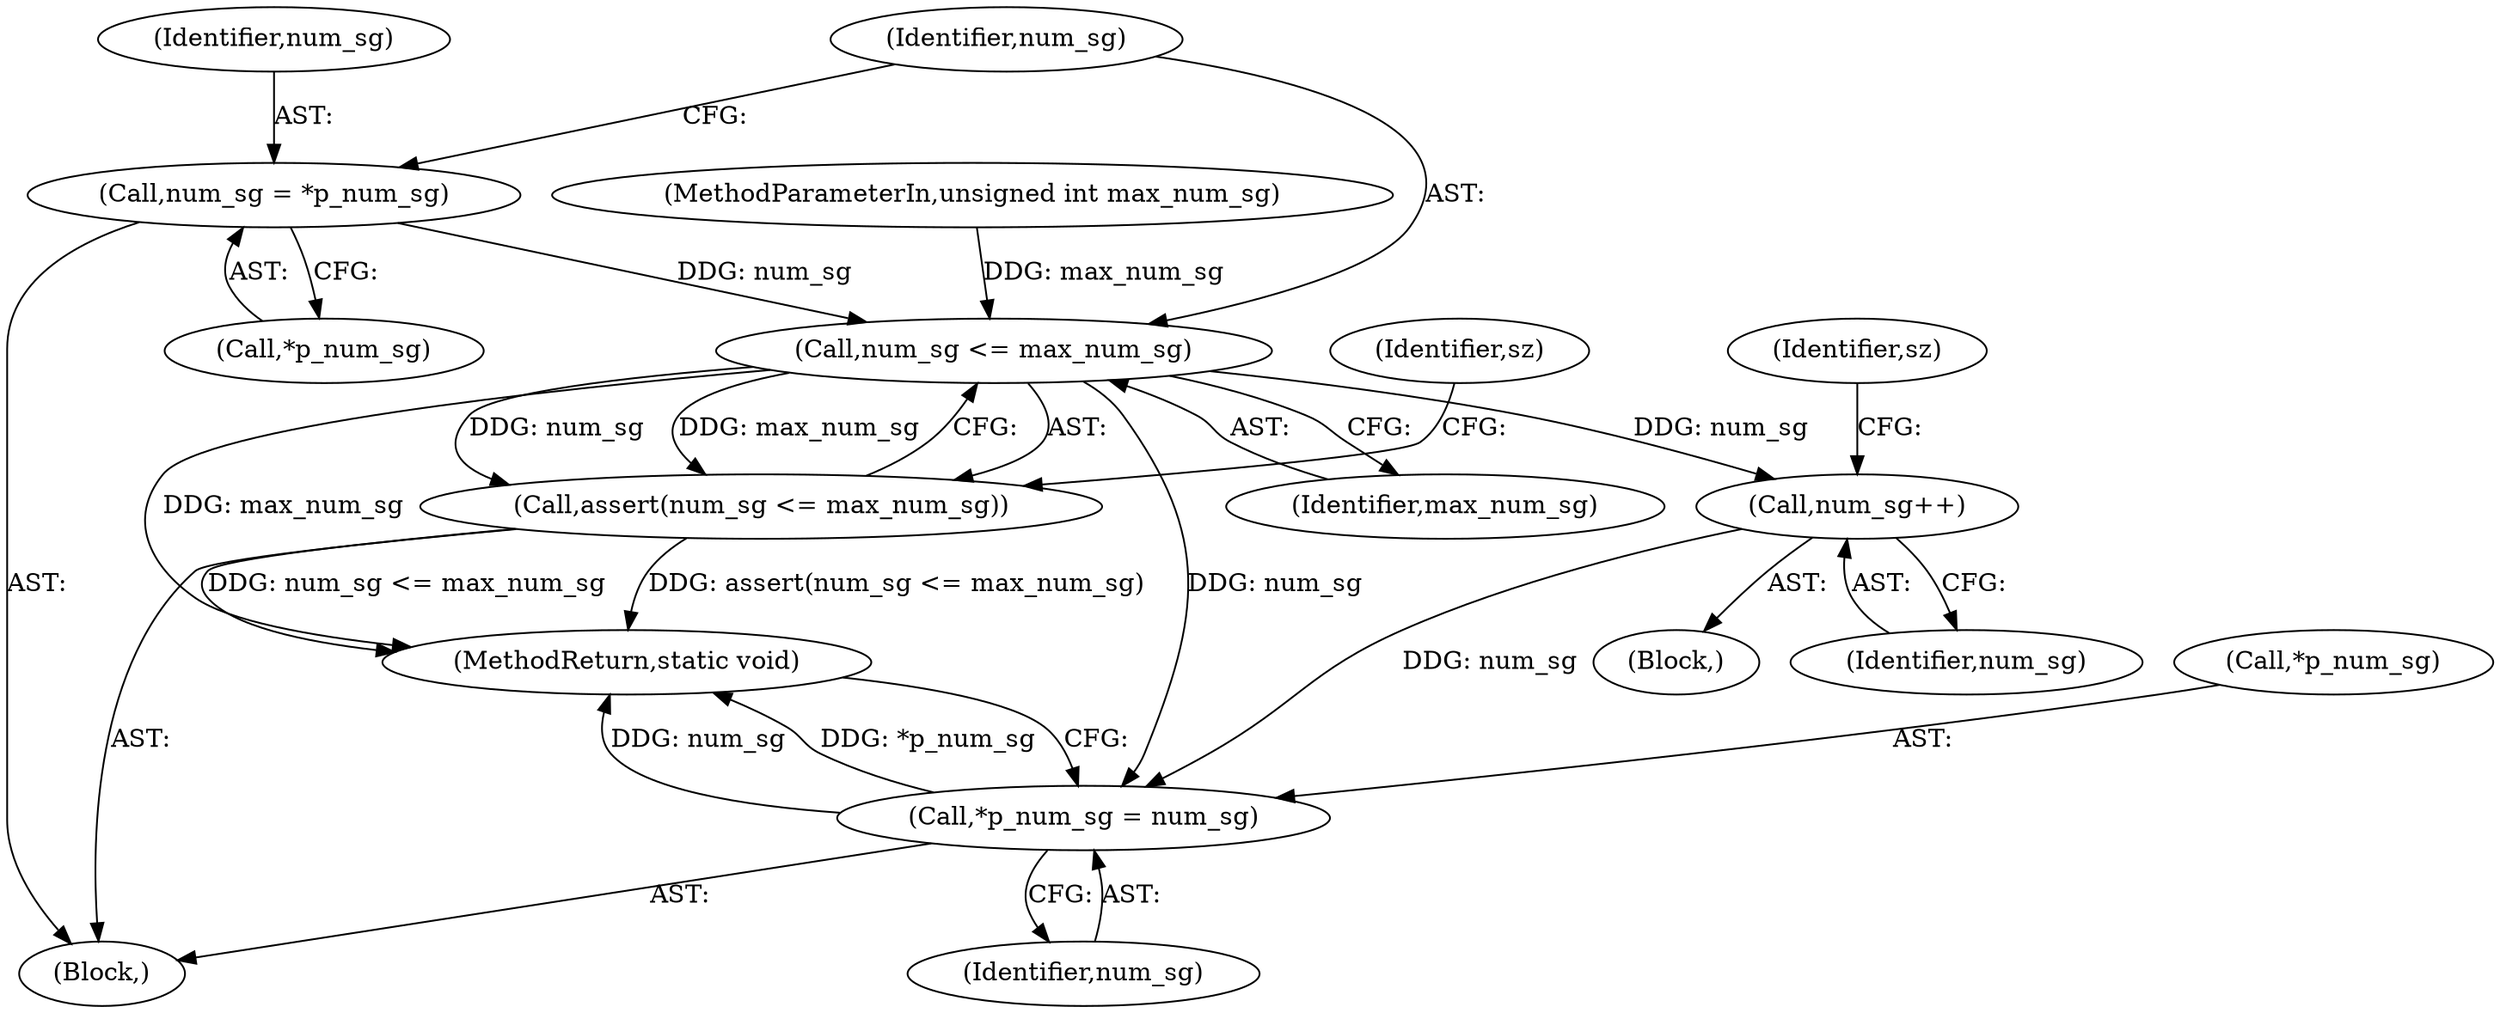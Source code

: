 digraph "0_qemu_1e7aed70144b4673fc26e73062064b6724795e5f@pointer" {
"1000110" [label="(Call,num_sg = *p_num_sg)"];
"1000115" [label="(Call,num_sg <= max_num_sg)"];
"1000114" [label="(Call,assert(num_sg <= max_num_sg))"];
"1000162" [label="(Call,num_sg++)"];
"1000164" [label="(Call,*p_num_sg = num_sg)"];
"1000120" [label="(Identifier,sz)"];
"1000111" [label="(Identifier,num_sg)"];
"1000128" [label="(Block,)"];
"1000115" [label="(Call,num_sg <= max_num_sg)"];
"1000127" [label="(Identifier,sz)"];
"1000163" [label="(Identifier,num_sg)"];
"1000108" [label="(Block,)"];
"1000112" [label="(Call,*p_num_sg)"];
"1000104" [label="(MethodParameterIn,unsigned int max_num_sg)"];
"1000162" [label="(Call,num_sg++)"];
"1000167" [label="(Identifier,num_sg)"];
"1000117" [label="(Identifier,max_num_sg)"];
"1000168" [label="(MethodReturn,static void)"];
"1000116" [label="(Identifier,num_sg)"];
"1000114" [label="(Call,assert(num_sg <= max_num_sg))"];
"1000165" [label="(Call,*p_num_sg)"];
"1000164" [label="(Call,*p_num_sg = num_sg)"];
"1000110" [label="(Call,num_sg = *p_num_sg)"];
"1000110" -> "1000108"  [label="AST: "];
"1000110" -> "1000112"  [label="CFG: "];
"1000111" -> "1000110"  [label="AST: "];
"1000112" -> "1000110"  [label="AST: "];
"1000116" -> "1000110"  [label="CFG: "];
"1000110" -> "1000115"  [label="DDG: num_sg"];
"1000115" -> "1000114"  [label="AST: "];
"1000115" -> "1000117"  [label="CFG: "];
"1000116" -> "1000115"  [label="AST: "];
"1000117" -> "1000115"  [label="AST: "];
"1000114" -> "1000115"  [label="CFG: "];
"1000115" -> "1000168"  [label="DDG: max_num_sg"];
"1000115" -> "1000114"  [label="DDG: num_sg"];
"1000115" -> "1000114"  [label="DDG: max_num_sg"];
"1000104" -> "1000115"  [label="DDG: max_num_sg"];
"1000115" -> "1000162"  [label="DDG: num_sg"];
"1000115" -> "1000164"  [label="DDG: num_sg"];
"1000114" -> "1000108"  [label="AST: "];
"1000120" -> "1000114"  [label="CFG: "];
"1000114" -> "1000168"  [label="DDG: num_sg <= max_num_sg"];
"1000114" -> "1000168"  [label="DDG: assert(num_sg <= max_num_sg)"];
"1000162" -> "1000128"  [label="AST: "];
"1000162" -> "1000163"  [label="CFG: "];
"1000163" -> "1000162"  [label="AST: "];
"1000127" -> "1000162"  [label="CFG: "];
"1000162" -> "1000164"  [label="DDG: num_sg"];
"1000164" -> "1000108"  [label="AST: "];
"1000164" -> "1000167"  [label="CFG: "];
"1000165" -> "1000164"  [label="AST: "];
"1000167" -> "1000164"  [label="AST: "];
"1000168" -> "1000164"  [label="CFG: "];
"1000164" -> "1000168"  [label="DDG: num_sg"];
"1000164" -> "1000168"  [label="DDG: *p_num_sg"];
}

